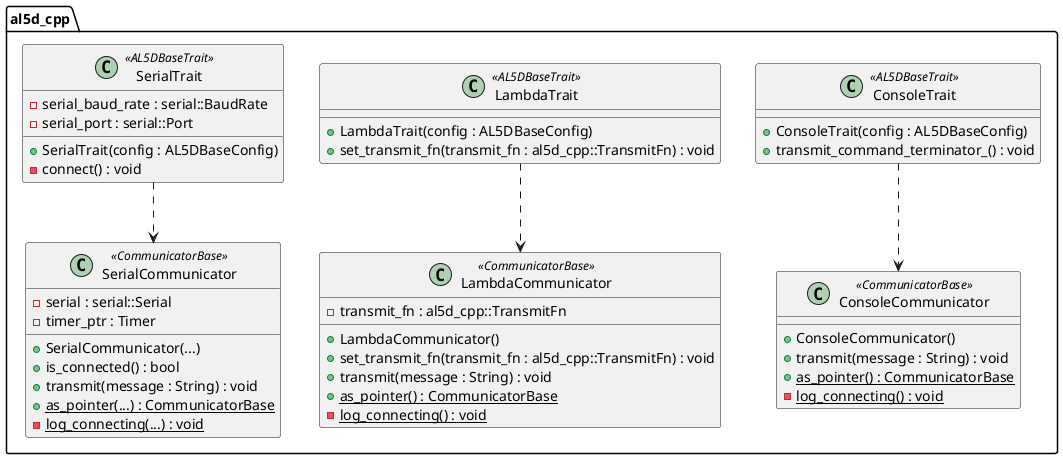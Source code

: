 @startuml

namespace al5d_cpp {
	class ConsoleTrait <<AL5DBaseTrait>> {
		+ ConsoleTrait(config : AL5DBaseConfig)
		+ transmit_command_terminator_() : void
	}

	class ConsoleCommunicator <<CommunicatorBase>> {
		+ ConsoleCommunicator()
		+ transmit(message : String) : void
		+ {static} as_pointer() : CommunicatorBase
		- {static} log_connecting() : void
	}

    class LambdaTrait <<AL5DBaseTrait>> {
		+ LambdaTrait(config : AL5DBaseConfig)
		+ set_transmit_fn(transmit_fn : al5d_cpp::TransmitFn) : void
	}

	class LambdaCommunicator <<CommunicatorBase>> {
		+ LambdaCommunicator()
		+ set_transmit_fn(transmit_fn : al5d_cpp::TransmitFn) : void
		+ transmit(message : String) : void
		+ {static} as_pointer() : CommunicatorBase
		- transmit_fn : al5d_cpp::TransmitFn
		- {static} log_connecting() : void
	}

	class SerialCommunicator <<CommunicatorBase>> {
		+ SerialCommunicator(...)
		+ is_connected() : bool
		+ transmit(message : String) : void
		+ {static} as_pointer(...) : CommunicatorBase
		- serial : serial::Serial
		- timer_ptr : Timer
		- {static} log_connecting(...) : void
	}

    class SerialTrait <<AL5DBaseTrait>> {
		+ SerialTrait(config : AL5DBaseConfig)
		- connect() : void
		- serial_baud_rate : serial::BaudRate
		- serial_port : serial::Port
	}

    ConsoleTrait ..> ConsoleCommunicator
    LambdaTrait ..> LambdaCommunicator
    SerialTrait ..> SerialCommunicator
}

@enduml

